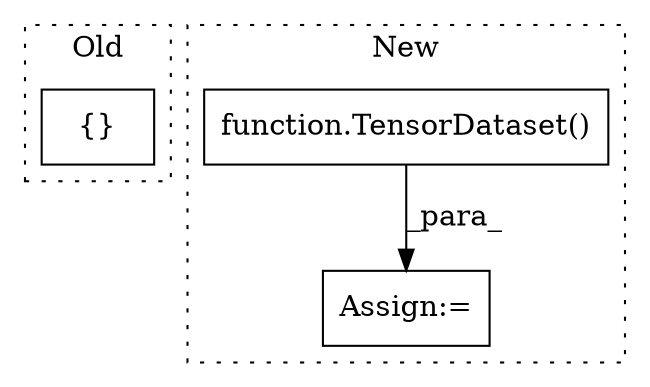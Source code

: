 digraph G {
subgraph cluster0 {
1 [label="{}" a="59" s="4693,4812" l="14,0" shape="box"];
label = "Old";
style="dotted";
}
subgraph cluster1 {
2 [label="function.TensorDataset()" a="75" s="5350,5380" l="14,1" shape="box"];
3 [label="Assign:=" a="68" s="5347" l="3" shape="box"];
label = "New";
style="dotted";
}
2 -> 3 [label="_para_"];
}